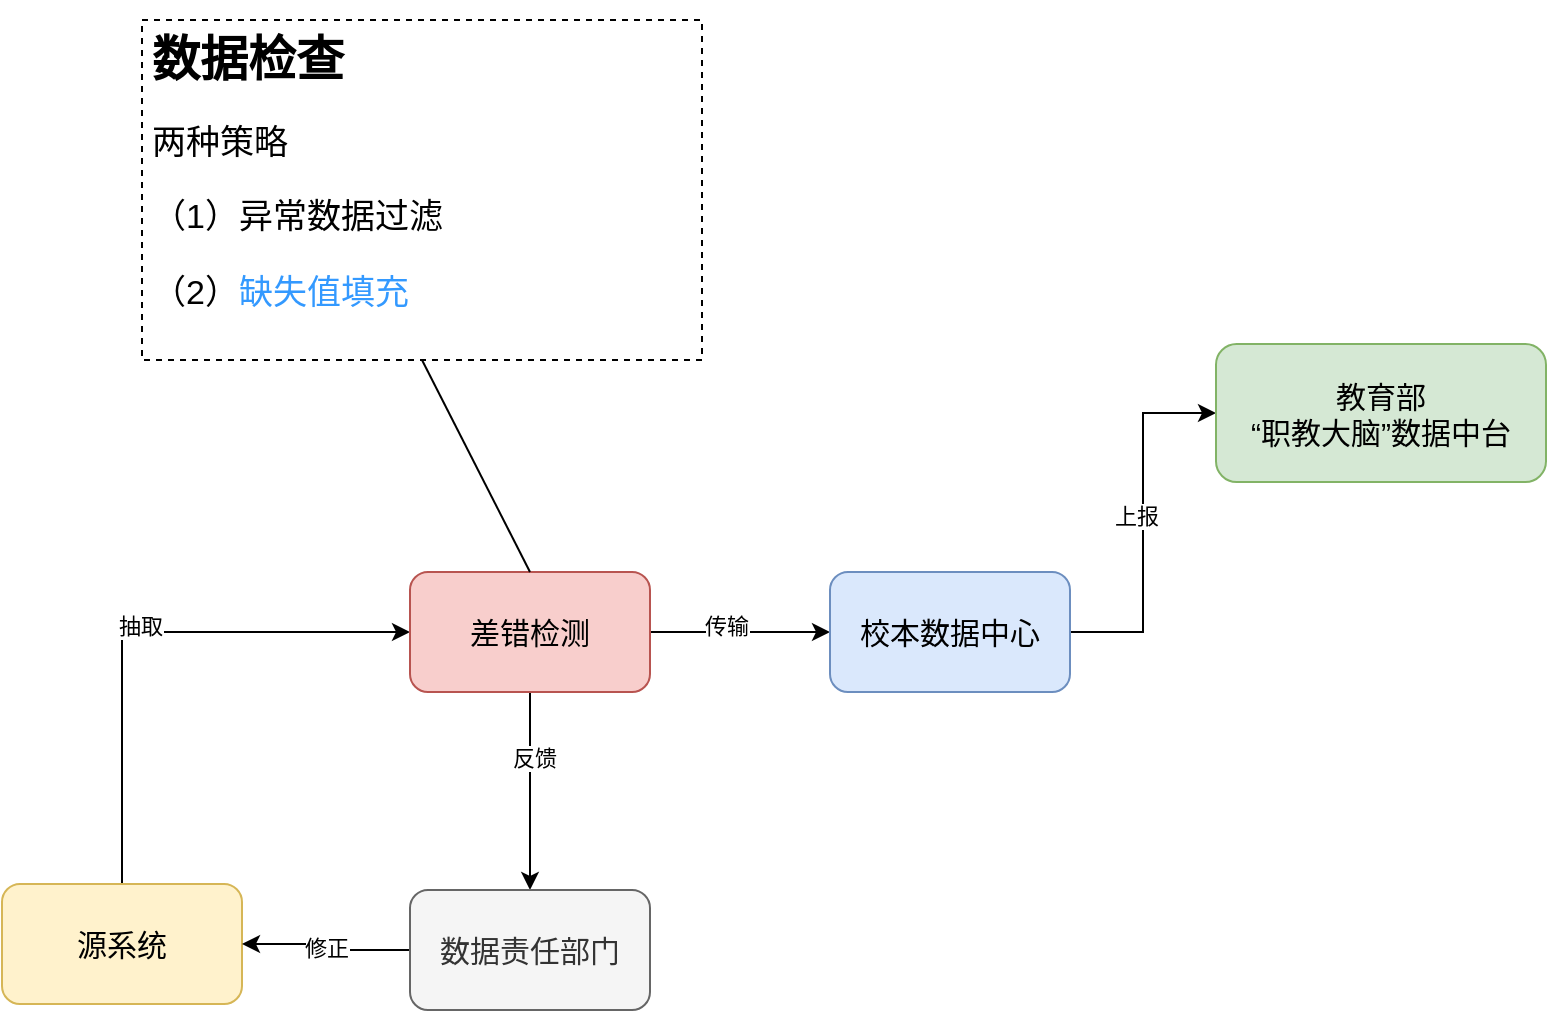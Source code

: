 <mxfile version="21.2.9" type="github">
  <diagram name="第 1 页" id="IfpNn29vA9uHxHAfNvu7">
    <mxGraphModel dx="984" dy="587" grid="0" gridSize="10" guides="1" tooltips="1" connect="1" arrows="1" fold="1" page="1" pageScale="1" pageWidth="827" pageHeight="1169" math="0" shadow="0">
      <root>
        <mxCell id="0" />
        <mxCell id="1" parent="0" />
        <mxCell id="78EI0Qdi8LBcMUlXU2q6-4" value="" style="edgeStyle=orthogonalEdgeStyle;rounded=0;orthogonalLoop=1;jettySize=auto;html=1;fontSize=15;exitX=0.5;exitY=0;exitDx=0;exitDy=0;" edge="1" parent="1" source="78EI0Qdi8LBcMUlXU2q6-1" target="78EI0Qdi8LBcMUlXU2q6-2">
          <mxGeometry relative="1" as="geometry">
            <mxPoint x="99" y="393" as="sourcePoint" />
            <Array as="points">
              <mxPoint x="79" y="331" />
            </Array>
          </mxGeometry>
        </mxCell>
        <mxCell id="78EI0Qdi8LBcMUlXU2q6-15" value="抽取" style="edgeLabel;html=1;align=center;verticalAlign=middle;resizable=0;points=[];" vertex="1" connectable="0" parent="78EI0Qdi8LBcMUlXU2q6-4">
          <mxGeometry y="3" relative="1" as="geometry">
            <mxPoint as="offset" />
          </mxGeometry>
        </mxCell>
        <mxCell id="78EI0Qdi8LBcMUlXU2q6-1" value="源系统" style="rounded=1;whiteSpace=wrap;html=1;fontSize=15;fillColor=#fff2cc;strokeColor=#d6b656;" vertex="1" parent="1">
          <mxGeometry x="19" y="457" width="120" height="60" as="geometry" />
        </mxCell>
        <mxCell id="78EI0Qdi8LBcMUlXU2q6-5" value="" style="edgeStyle=orthogonalEdgeStyle;rounded=0;orthogonalLoop=1;jettySize=auto;html=1;fontSize=15;" edge="1" parent="1" source="78EI0Qdi8LBcMUlXU2q6-2" target="78EI0Qdi8LBcMUlXU2q6-3">
          <mxGeometry relative="1" as="geometry" />
        </mxCell>
        <mxCell id="78EI0Qdi8LBcMUlXU2q6-16" value="传输" style="edgeLabel;html=1;align=center;verticalAlign=middle;resizable=0;points=[];" vertex="1" connectable="0" parent="78EI0Qdi8LBcMUlXU2q6-5">
          <mxGeometry x="-0.16" y="-4" relative="1" as="geometry">
            <mxPoint y="-7" as="offset" />
          </mxGeometry>
        </mxCell>
        <mxCell id="78EI0Qdi8LBcMUlXU2q6-10" style="edgeStyle=orthogonalEdgeStyle;rounded=0;orthogonalLoop=1;jettySize=auto;html=1;exitX=0.5;exitY=1;exitDx=0;exitDy=0;entryX=0.5;entryY=0;entryDx=0;entryDy=0;" edge="1" parent="1" source="78EI0Qdi8LBcMUlXU2q6-2" target="78EI0Qdi8LBcMUlXU2q6-9">
          <mxGeometry relative="1" as="geometry" />
        </mxCell>
        <mxCell id="78EI0Qdi8LBcMUlXU2q6-14" value="反馈" style="edgeLabel;html=1;align=center;verticalAlign=middle;resizable=0;points=[];" vertex="1" connectable="0" parent="78EI0Qdi8LBcMUlXU2q6-10">
          <mxGeometry x="-0.333" y="2" relative="1" as="geometry">
            <mxPoint as="offset" />
          </mxGeometry>
        </mxCell>
        <mxCell id="78EI0Qdi8LBcMUlXU2q6-2" value="差错检测" style="rounded=1;whiteSpace=wrap;html=1;fontSize=15;fillColor=#f8cecc;strokeColor=#b85450;" vertex="1" parent="1">
          <mxGeometry x="223" y="301" width="120" height="60" as="geometry" />
        </mxCell>
        <mxCell id="78EI0Qdi8LBcMUlXU2q6-7" style="edgeStyle=orthogonalEdgeStyle;rounded=0;orthogonalLoop=1;jettySize=auto;html=1;exitX=1;exitY=0.5;exitDx=0;exitDy=0;entryX=0;entryY=0.5;entryDx=0;entryDy=0;" edge="1" parent="1" source="78EI0Qdi8LBcMUlXU2q6-3" target="78EI0Qdi8LBcMUlXU2q6-6">
          <mxGeometry relative="1" as="geometry" />
        </mxCell>
        <mxCell id="78EI0Qdi8LBcMUlXU2q6-17" value="上报" style="edgeLabel;html=1;align=center;verticalAlign=middle;resizable=0;points=[];" vertex="1" connectable="0" parent="78EI0Qdi8LBcMUlXU2q6-7">
          <mxGeometry x="0.038" y="4" relative="1" as="geometry">
            <mxPoint as="offset" />
          </mxGeometry>
        </mxCell>
        <mxCell id="78EI0Qdi8LBcMUlXU2q6-3" value="校本数据中心" style="rounded=1;whiteSpace=wrap;html=1;fontSize=15;fillColor=#dae8fc;strokeColor=#6c8ebf;" vertex="1" parent="1">
          <mxGeometry x="433" y="301" width="120" height="60" as="geometry" />
        </mxCell>
        <mxCell id="78EI0Qdi8LBcMUlXU2q6-6" value="教育部&lt;br&gt;“职教大脑”数据中台" style="rounded=1;whiteSpace=wrap;html=1;fontSize=15;fillColor=#d5e8d4;strokeColor=#82b366;" vertex="1" parent="1">
          <mxGeometry x="626" y="187" width="165" height="69" as="geometry" />
        </mxCell>
        <mxCell id="78EI0Qdi8LBcMUlXU2q6-11" value="修正" style="edgeStyle=orthogonalEdgeStyle;rounded=0;orthogonalLoop=1;jettySize=auto;html=1;exitX=0;exitY=0.5;exitDx=0;exitDy=0;entryX=1;entryY=0.5;entryDx=0;entryDy=0;" edge="1" parent="1" source="78EI0Qdi8LBcMUlXU2q6-9" target="78EI0Qdi8LBcMUlXU2q6-1">
          <mxGeometry relative="1" as="geometry" />
        </mxCell>
        <mxCell id="78EI0Qdi8LBcMUlXU2q6-9" value="数据责任部门" style="rounded=1;whiteSpace=wrap;html=1;fontSize=15;fillColor=#f5f5f5;fontColor=#333333;strokeColor=#666666;" vertex="1" parent="1">
          <mxGeometry x="223" y="460" width="120" height="60" as="geometry" />
        </mxCell>
        <mxCell id="78EI0Qdi8LBcMUlXU2q6-12" value="&lt;h1&gt;数据检查&lt;/h1&gt;&lt;p style=&quot;font-size: 17px;&quot;&gt;&lt;font style=&quot;font-size: 17px;&quot;&gt;两种策略&lt;/font&gt;&lt;/p&gt;&lt;p style=&quot;font-size: 17px;&quot;&gt;&lt;font style=&quot;font-size: 17px;&quot;&gt;（1）异常数据过滤&lt;/font&gt;&lt;/p&gt;&lt;p style=&quot;font-size: 17px;&quot;&gt;&lt;font style=&quot;font-size: 17px;&quot;&gt;（2）&lt;font color=&quot;#3399ff&quot;&gt;缺失值填充&lt;/font&gt;&lt;/font&gt;&lt;/p&gt;&lt;p style=&quot;font-size: 17px;&quot;&gt;&lt;br&gt;&lt;/p&gt;" style="text;html=1;strokeColor=default;fillColor=none;spacing=5;spacingTop=-20;whiteSpace=wrap;overflow=hidden;rounded=0;dashed=1;" vertex="1" parent="1">
          <mxGeometry x="89" y="25" width="280" height="170" as="geometry" />
        </mxCell>
        <mxCell id="78EI0Qdi8LBcMUlXU2q6-13" value="" style="endArrow=none;html=1;rounded=0;exitX=0.5;exitY=1;exitDx=0;exitDy=0;entryX=0.5;entryY=0;entryDx=0;entryDy=0;" edge="1" parent="1" source="78EI0Qdi8LBcMUlXU2q6-12" target="78EI0Qdi8LBcMUlXU2q6-2">
          <mxGeometry width="50" height="50" relative="1" as="geometry">
            <mxPoint x="243" y="411" as="sourcePoint" />
            <mxPoint x="293" y="361" as="targetPoint" />
          </mxGeometry>
        </mxCell>
      </root>
    </mxGraphModel>
  </diagram>
</mxfile>
